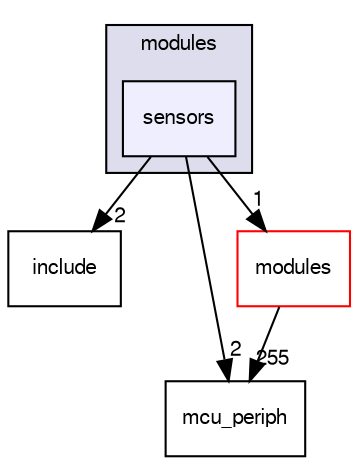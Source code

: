 digraph "sw/airborne/arch/lpc21/modules/sensors" {
  compound=true
  node [ fontsize="10", fontname="FreeSans"];
  edge [ labelfontsize="10", labelfontname="FreeSans"];
  subgraph clusterdir_c04683d64a3adfde2c91e6aeff7304bd {
    graph [ bgcolor="#ddddee", pencolor="black", label="modules" fontname="FreeSans", fontsize="10", URL="dir_c04683d64a3adfde2c91e6aeff7304bd.html"]
  dir_d6ae93827351100fbbdc91f785e333f5 [shape=box, label="sensors", style="filled", fillcolor="#eeeeff", pencolor="black", URL="dir_d6ae93827351100fbbdc91f785e333f5.html"];
  }
  dir_106454a90d735ea8e812bb75c22c615b [shape=box label="include" URL="dir_106454a90d735ea8e812bb75c22c615b.html"];
  dir_1ca43f6a116d741d80fb1d0555a2b198 [shape=box label="mcu_periph" URL="dir_1ca43f6a116d741d80fb1d0555a2b198.html"];
  dir_c2abcdd6ccb39c3582929c0e3f5651c2 [shape=box label="modules" fillcolor="white" style="filled" color="red" URL="dir_c2abcdd6ccb39c3582929c0e3f5651c2.html"];
  dir_d6ae93827351100fbbdc91f785e333f5->dir_106454a90d735ea8e812bb75c22c615b [headlabel="2", labeldistance=1.5 headhref="dir_000040_000035.html"];
  dir_d6ae93827351100fbbdc91f785e333f5->dir_1ca43f6a116d741d80fb1d0555a2b198 [headlabel="2", labeldistance=1.5 headhref="dir_000040_000120.html"];
  dir_d6ae93827351100fbbdc91f785e333f5->dir_c2abcdd6ccb39c3582929c0e3f5651c2 [headlabel="1", labeldistance=1.5 headhref="dir_000040_000046.html"];
  dir_c2abcdd6ccb39c3582929c0e3f5651c2->dir_1ca43f6a116d741d80fb1d0555a2b198 [headlabel="255", labeldistance=1.5 headhref="dir_000046_000120.html"];
}
